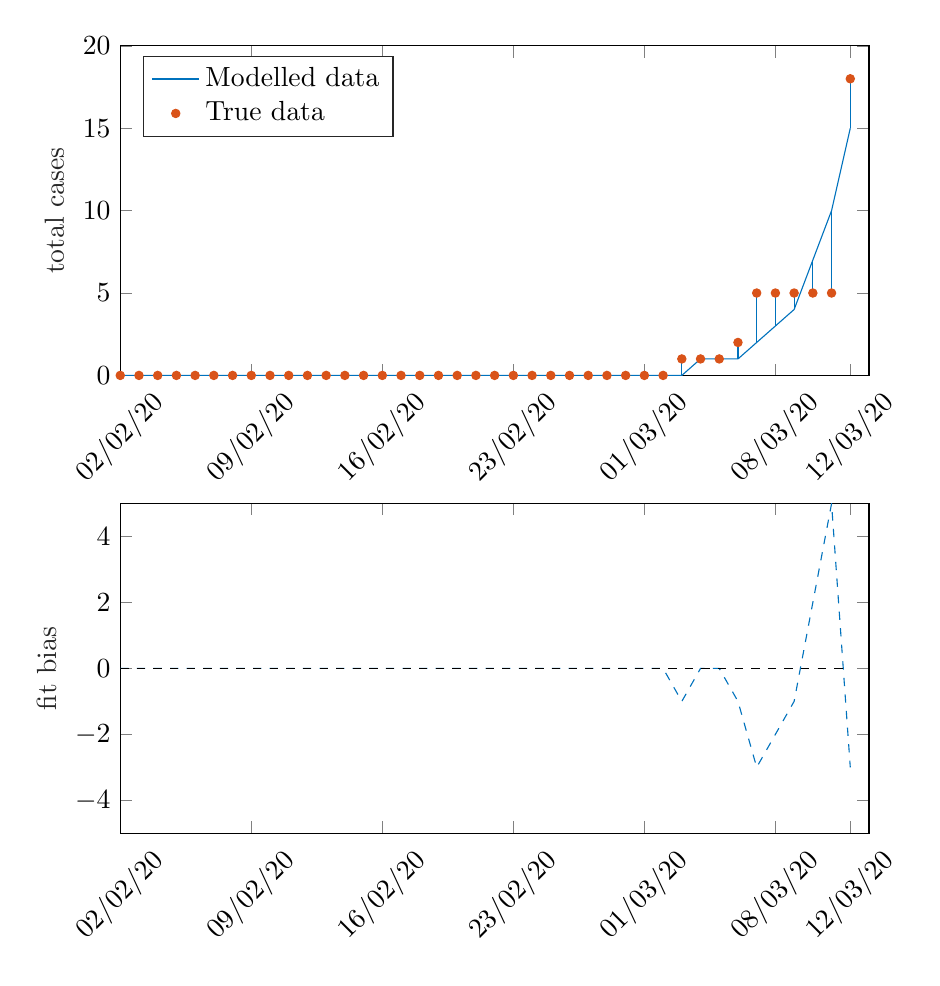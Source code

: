 % This file was created by matlab2tikz.
%
\definecolor{mycolor1}{rgb}{0.0,0.447,0.741}%
\definecolor{mycolor2}{rgb}{0.85,0.325,0.098}%
%
\begin{tikzpicture}

\begin{axis}[%
width=9.509cm,
height=4.186cm,
at={(0cm,5.814cm)},
scale only axis,
xmin=0,
xmax=40,
xtick={0,7,14,21,28,35,39},
xticklabels={{02/02/20},{09/02/20},{16/02/20},{23/02/20},{01/03/20},{08/03/20},{12/03/20}},
xticklabel style={rotate=45},
ymin=0,
ymax=20,
ylabel style={font=\color{white!15!black}},
ylabel={total cases},
axis background/.style={fill=white},
legend style={at={(0.03,0.97)}, anchor=north west, legend cell align=left, align=left, draw=white!15!black}
]
\addplot [color=mycolor1]
  table[row sep=crcr]{%
0	0\\
1	0\\
2	0\\
3	0\\
4	0\\
5	0\\
6	0\\
7	0\\
8	0\\
9	0\\
10	0\\
11	0\\
12	0\\
13	0\\
14	0\\
15	0\\
16	0\\
17	0\\
18	0\\
19	0\\
20	0\\
21	0\\
22	0\\
23	0\\
24	0\\
25	0\\
26	0\\
27	0\\
28	0\\
29	0\\
30	0\\
31	1\\
32	1\\
33	1\\
34	2\\
35	3\\
36	4\\
37	7\\
38	10\\
39	15\\
};
\addlegendentry{Modelled data}

\addplot[only marks, mark=*, mark options={}, mark size=1.5pt, color=mycolor2, fill=mycolor2] table[row sep=crcr]{%
x	y\\
0	0\\
1	0\\
2	0\\
3	0\\
4	0\\
5	0\\
6	0\\
7	0\\
8	0\\
9	0\\
10	0\\
11	0\\
12	0\\
13	0\\
14	0\\
15	0\\
16	0\\
17	0\\
18	0\\
19	0\\
20	0\\
21	0\\
22	0\\
23	0\\
24	0\\
25	0\\
26	0\\
27	0\\
28	0\\
29	0\\
30	1\\
31	1\\
32	1\\
33	2\\
34	5\\
35	5\\
36	5\\
37	5\\
38	5\\
39	18\\
};
\addlegendentry{True data}

\addplot [color=mycolor1, forget plot]
  table[row sep=crcr]{%
0	0\\
0	0\\
};
\addplot [color=mycolor1, forget plot]
  table[row sep=crcr]{%
1	0\\
1	0\\
};
\addplot [color=mycolor1, forget plot]
  table[row sep=crcr]{%
2	0\\
2	0\\
};
\addplot [color=mycolor1, forget plot]
  table[row sep=crcr]{%
3	0\\
3	0\\
};
\addplot [color=mycolor1, forget plot]
  table[row sep=crcr]{%
4	0\\
4	0\\
};
\addplot [color=mycolor1, forget plot]
  table[row sep=crcr]{%
5	0\\
5	0\\
};
\addplot [color=mycolor1, forget plot]
  table[row sep=crcr]{%
6	0\\
6	0\\
};
\addplot [color=mycolor1, forget plot]
  table[row sep=crcr]{%
7	0\\
7	0\\
};
\addplot [color=mycolor1, forget plot]
  table[row sep=crcr]{%
8	0\\
8	0\\
};
\addplot [color=mycolor1, forget plot]
  table[row sep=crcr]{%
9	0\\
9	0\\
};
\addplot [color=mycolor1, forget plot]
  table[row sep=crcr]{%
10	0\\
10	0\\
};
\addplot [color=mycolor1, forget plot]
  table[row sep=crcr]{%
11	0\\
11	0\\
};
\addplot [color=mycolor1, forget plot]
  table[row sep=crcr]{%
12	0\\
12	0\\
};
\addplot [color=mycolor1, forget plot]
  table[row sep=crcr]{%
13	0\\
13	0\\
};
\addplot [color=mycolor1, forget plot]
  table[row sep=crcr]{%
14	0\\
14	0\\
};
\addplot [color=mycolor1, forget plot]
  table[row sep=crcr]{%
15	0\\
15	0\\
};
\addplot [color=mycolor1, forget plot]
  table[row sep=crcr]{%
16	0\\
16	0\\
};
\addplot [color=mycolor1, forget plot]
  table[row sep=crcr]{%
17	0\\
17	0\\
};
\addplot [color=mycolor1, forget plot]
  table[row sep=crcr]{%
18	0\\
18	0\\
};
\addplot [color=mycolor1, forget plot]
  table[row sep=crcr]{%
19	0\\
19	0\\
};
\addplot [color=mycolor1, forget plot]
  table[row sep=crcr]{%
20	0\\
20	0\\
};
\addplot [color=mycolor1, forget plot]
  table[row sep=crcr]{%
21	0\\
21	0\\
};
\addplot [color=mycolor1, forget plot]
  table[row sep=crcr]{%
22	0\\
22	0\\
};
\addplot [color=mycolor1, forget plot]
  table[row sep=crcr]{%
23	0\\
23	0\\
};
\addplot [color=mycolor1, forget plot]
  table[row sep=crcr]{%
24	0\\
24	0\\
};
\addplot [color=mycolor1, forget plot]
  table[row sep=crcr]{%
25	0\\
25	0\\
};
\addplot [color=mycolor1, forget plot]
  table[row sep=crcr]{%
26	0\\
26	0\\
};
\addplot [color=mycolor1, forget plot]
  table[row sep=crcr]{%
27	0\\
27	0\\
};
\addplot [color=mycolor1, forget plot]
  table[row sep=crcr]{%
28	0\\
28	0\\
};
\addplot [color=mycolor1, forget plot]
  table[row sep=crcr]{%
29	0\\
29	0\\
};
\addplot [color=mycolor1, forget plot]
  table[row sep=crcr]{%
30	1\\
30	0\\
};
\addplot [color=mycolor1, forget plot]
  table[row sep=crcr]{%
31	1\\
31	1\\
};
\addplot [color=mycolor1, forget plot]
  table[row sep=crcr]{%
32	1\\
32	1\\
};
\addplot [color=mycolor1, forget plot]
  table[row sep=crcr]{%
33	2\\
33	1\\
};
\addplot [color=mycolor1, forget plot]
  table[row sep=crcr]{%
34	5\\
34	2\\
};
\addplot [color=mycolor1, forget plot]
  table[row sep=crcr]{%
35	5\\
35	3\\
};
\addplot [color=mycolor1, forget plot]
  table[row sep=crcr]{%
36	5\\
36	4\\
};
\addplot [color=mycolor1, forget plot]
  table[row sep=crcr]{%
37	5\\
37	7\\
};
\addplot [color=mycolor1, forget plot]
  table[row sep=crcr]{%
38	5\\
38	10\\
};
\addplot [color=mycolor1, forget plot]
  table[row sep=crcr]{%
39	18\\
39	15\\
};
\end{axis}

\begin{axis}[%
width=9.509cm,
height=4.186cm,
at={(0cm,0cm)},
scale only axis,
xmin=0,
xmax=40,
xtick={0,7,14,21,28,35,39},
xticklabels={{02/02/20},{09/02/20},{16/02/20},{23/02/20},{01/03/20},{08/03/20},{12/03/20}},
xticklabel style={rotate=45},
ymin=-5,
ymax=5,
ylabel style={font=\color{white!15!black}},
ylabel={fit bias},
axis background/.style={fill=white},
legend style={at={(0.03,0.97)}, anchor=north west, legend cell align=left, align=left, draw=white!15!black}
]
\addplot [color=mycolor1, dashed, forget plot]
  table[row sep=crcr]{%
0	0\\
1	0\\
2	0\\
3	0\\
4	0\\
5	0\\
6	0\\
7	0\\
8	0\\
9	0\\
10	0\\
11	0\\
12	0\\
13	0\\
14	0\\
15	0\\
16	0\\
17	0\\
18	0\\
19	0\\
20	0\\
21	0\\
22	0\\
23	0\\
24	0\\
25	0\\
26	0\\
27	0\\
28	0\\
29	0\\
30	-1\\
31	0\\
32	0\\
33	-1\\
34	-3\\
35	-2\\
36	-1\\
37	2\\
38	5\\
39	-3\\
};
\addplot [color=black, dashed, forget plot]
  table[row sep=crcr]{%
0	0\\
39	0\\
};
\end{axis}
\end{tikzpicture}%
